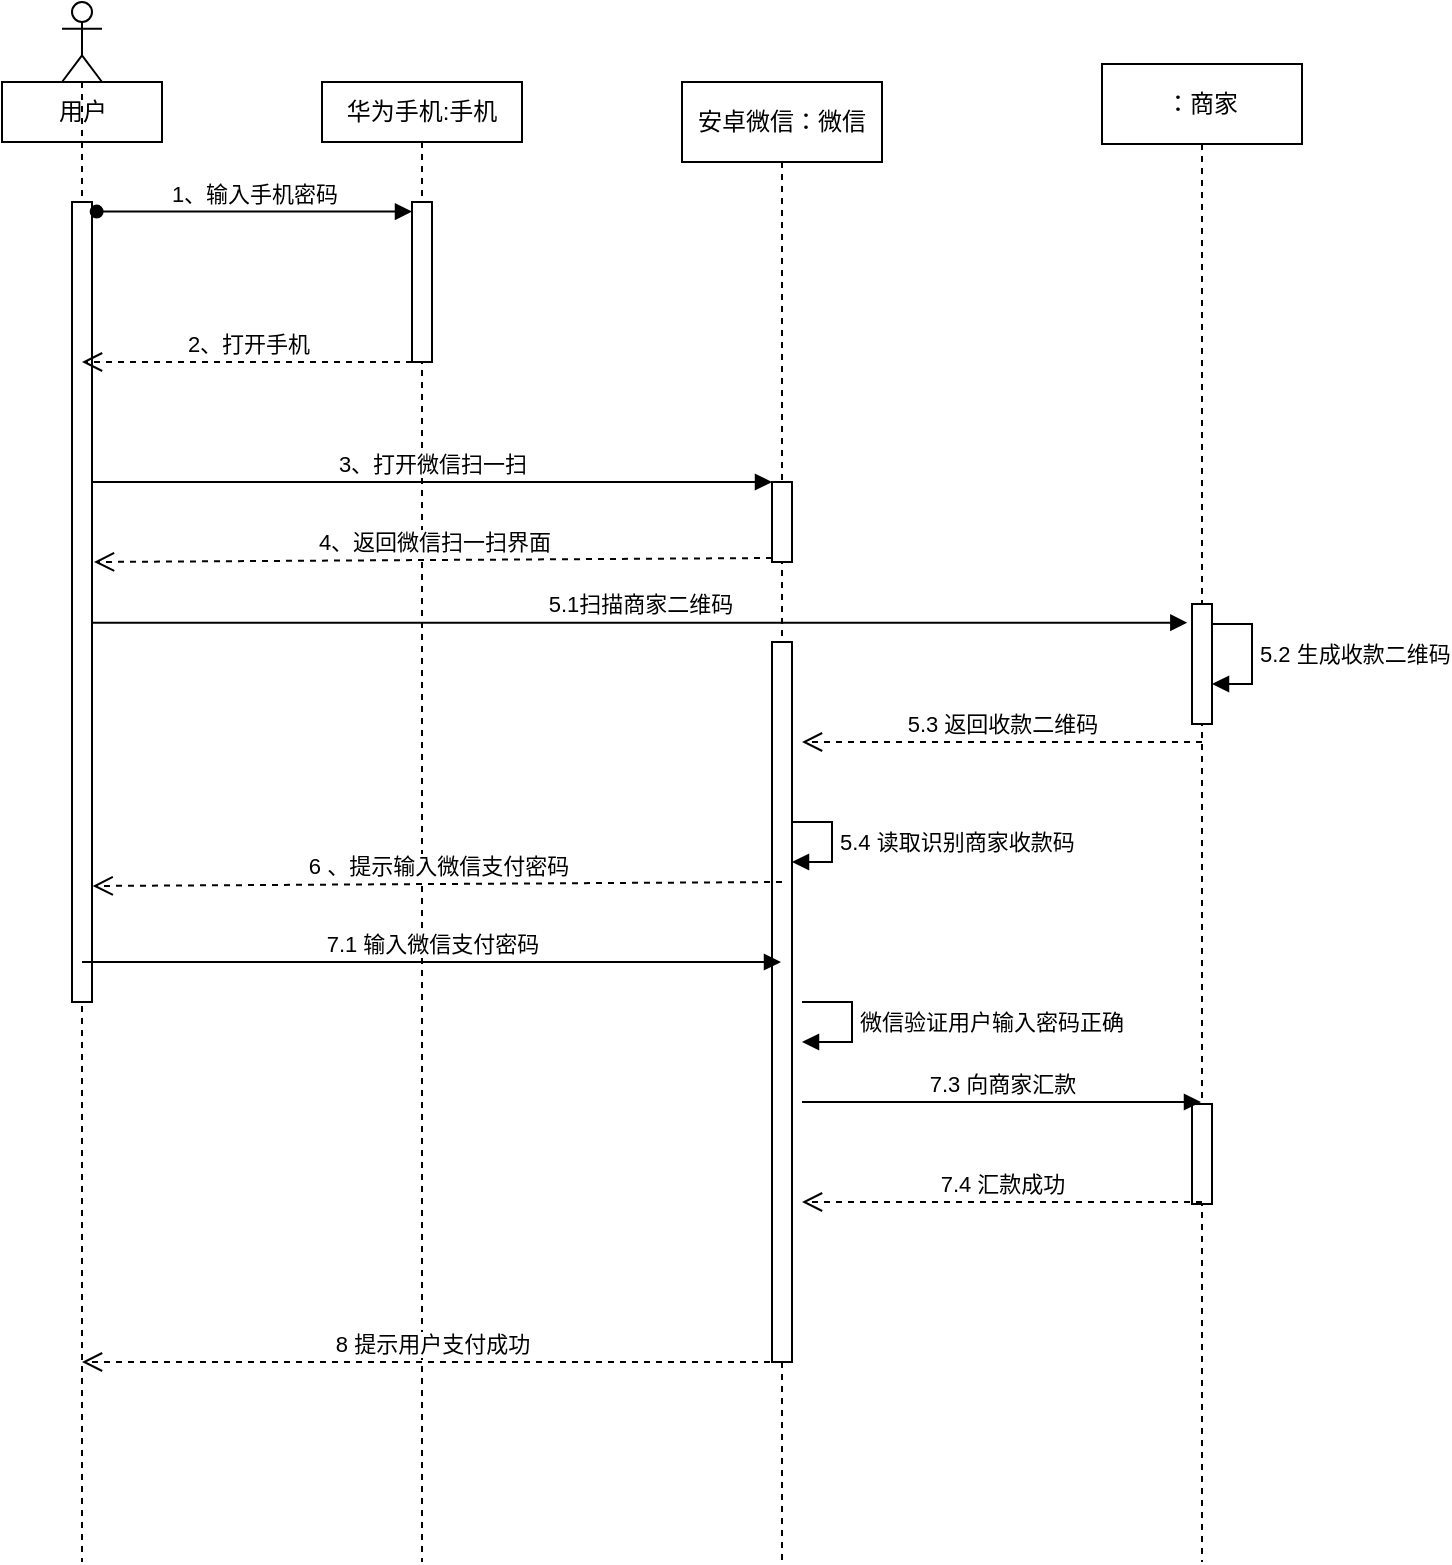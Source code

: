 <mxfile version="14.1.8" type="github">
  <diagram id="hjX_5U7KJX6G9EyLcVMR" name="Page-1">
    <mxGraphModel dx="782" dy="435" grid="1" gridSize="10" guides="1" tooltips="1" connect="1" arrows="1" fold="1" page="1" pageScale="1" pageWidth="827" pageHeight="1169" math="0" shadow="0">
      <root>
        <mxCell id="0" />
        <mxCell id="1" parent="0" />
        <mxCell id="jlFk0oNnWtsrBsCmDFI0-4" value="用户" style="html=1;" vertex="1" parent="1">
          <mxGeometry x="40" y="40" width="80" height="30" as="geometry" />
        </mxCell>
        <mxCell id="jlFk0oNnWtsrBsCmDFI0-5" value="" style="shape=umlLifeline;participant=umlActor;perimeter=lifelinePerimeter;whiteSpace=wrap;html=1;container=1;collapsible=0;recursiveResize=0;verticalAlign=top;spacingTop=36;outlineConnect=0;" vertex="1" parent="1">
          <mxGeometry x="70" width="20" height="780" as="geometry" />
        </mxCell>
        <mxCell id="jlFk0oNnWtsrBsCmDFI0-6" value="" style="html=1;points=[];perimeter=orthogonalPerimeter;" vertex="1" parent="jlFk0oNnWtsrBsCmDFI0-5">
          <mxGeometry x="5" y="100" width="10" height="400" as="geometry" />
        </mxCell>
        <mxCell id="jlFk0oNnWtsrBsCmDFI0-8" value="华为手机:手机" style="shape=umlLifeline;perimeter=lifelinePerimeter;whiteSpace=wrap;html=1;container=1;collapsible=0;recursiveResize=0;outlineConnect=0;size=30;" vertex="1" parent="1">
          <mxGeometry x="200" y="40" width="100" height="740" as="geometry" />
        </mxCell>
        <mxCell id="jlFk0oNnWtsrBsCmDFI0-10" value="" style="html=1;points=[];perimeter=orthogonalPerimeter;" vertex="1" parent="jlFk0oNnWtsrBsCmDFI0-8">
          <mxGeometry x="45" y="60" width="10" height="80" as="geometry" />
        </mxCell>
        <mxCell id="jlFk0oNnWtsrBsCmDFI0-11" value="1、输入手机密码" style="html=1;verticalAlign=bottom;startArrow=oval;endArrow=block;exitX=1.233;exitY=0.012;exitDx=0;exitDy=0;exitPerimeter=0;" edge="1" target="jlFk0oNnWtsrBsCmDFI0-10" parent="1" source="jlFk0oNnWtsrBsCmDFI0-6">
          <mxGeometry relative="1" as="geometry">
            <mxPoint x="190" y="100" as="sourcePoint" />
          </mxGeometry>
        </mxCell>
        <mxCell id="jlFk0oNnWtsrBsCmDFI0-14" value="2、打开手机" style="html=1;verticalAlign=bottom;endArrow=open;dashed=1;endSize=8;exitX=0;exitY=0.95;" edge="1" parent="1" target="jlFk0oNnWtsrBsCmDFI0-5">
          <mxGeometry relative="1" as="geometry">
            <mxPoint x="-10" y="250" as="targetPoint" />
            <mxPoint x="245" y="180" as="sourcePoint" />
          </mxGeometry>
        </mxCell>
        <mxCell id="jlFk0oNnWtsrBsCmDFI0-15" value="安卓微信：微信" style="shape=umlLifeline;perimeter=lifelinePerimeter;whiteSpace=wrap;html=1;container=1;collapsible=0;recursiveResize=0;outlineConnect=0;" vertex="1" parent="1">
          <mxGeometry x="380" y="40" width="100" height="740" as="geometry" />
        </mxCell>
        <mxCell id="jlFk0oNnWtsrBsCmDFI0-21" value="" style="html=1;points=[];perimeter=orthogonalPerimeter;" vertex="1" parent="jlFk0oNnWtsrBsCmDFI0-15">
          <mxGeometry x="45" y="200" width="10" height="40" as="geometry" />
        </mxCell>
        <mxCell id="jlFk0oNnWtsrBsCmDFI0-34" value="" style="html=1;points=[];perimeter=orthogonalPerimeter;" vertex="1" parent="jlFk0oNnWtsrBsCmDFI0-15">
          <mxGeometry x="45" y="280" width="10" height="360" as="geometry" />
        </mxCell>
        <mxCell id="jlFk0oNnWtsrBsCmDFI0-22" value="3、打开微信扫一扫" style="html=1;verticalAlign=bottom;endArrow=block;entryX=0;entryY=0;" edge="1" target="jlFk0oNnWtsrBsCmDFI0-21" parent="1" source="jlFk0oNnWtsrBsCmDFI0-6">
          <mxGeometry relative="1" as="geometry">
            <mxPoint x="90" y="240" as="sourcePoint" />
          </mxGeometry>
        </mxCell>
        <mxCell id="jlFk0oNnWtsrBsCmDFI0-23" value="4、返回微信扫一扫界面" style="html=1;verticalAlign=bottom;endArrow=open;dashed=1;endSize=8;exitX=0;exitY=0.95;entryX=1.1;entryY=0.45;entryDx=0;entryDy=0;entryPerimeter=0;" edge="1" source="jlFk0oNnWtsrBsCmDFI0-21" parent="1" target="jlFk0oNnWtsrBsCmDFI0-6">
          <mxGeometry relative="1" as="geometry">
            <mxPoint x="355" y="316" as="targetPoint" />
          </mxGeometry>
        </mxCell>
        <mxCell id="jlFk0oNnWtsrBsCmDFI0-24" value="：商家" style="shape=umlLifeline;perimeter=lifelinePerimeter;whiteSpace=wrap;html=1;container=1;collapsible=0;recursiveResize=0;outlineConnect=0;" vertex="1" parent="1">
          <mxGeometry x="590" y="31" width="100" height="749" as="geometry" />
        </mxCell>
        <mxCell id="jlFk0oNnWtsrBsCmDFI0-25" value="" style="html=1;points=[];perimeter=orthogonalPerimeter;" vertex="1" parent="jlFk0oNnWtsrBsCmDFI0-24">
          <mxGeometry x="45" y="270" width="10" height="60" as="geometry" />
        </mxCell>
        <mxCell id="jlFk0oNnWtsrBsCmDFI0-26" value="5.2 生成收款二维码" style="edgeStyle=orthogonalEdgeStyle;html=1;align=left;spacingLeft=2;endArrow=block;rounded=0;" edge="1" parent="jlFk0oNnWtsrBsCmDFI0-24" source="jlFk0oNnWtsrBsCmDFI0-25">
          <mxGeometry relative="1" as="geometry">
            <mxPoint x="50" y="260" as="sourcePoint" />
            <Array as="points">
              <mxPoint x="75" y="280" />
              <mxPoint x="75" y="310" />
            </Array>
            <mxPoint x="55" y="310" as="targetPoint" />
          </mxGeometry>
        </mxCell>
        <mxCell id="jlFk0oNnWtsrBsCmDFI0-47" value="" style="html=1;points=[];perimeter=orthogonalPerimeter;" vertex="1" parent="jlFk0oNnWtsrBsCmDFI0-24">
          <mxGeometry x="45" y="520" width="10" height="50" as="geometry" />
        </mxCell>
        <mxCell id="jlFk0oNnWtsrBsCmDFI0-31" value="5.1扫描商家二维码" style="html=1;verticalAlign=bottom;endArrow=block;entryX=-0.233;entryY=0.156;entryDx=0;entryDy=0;entryPerimeter=0;" edge="1" parent="1" source="jlFk0oNnWtsrBsCmDFI0-6" target="jlFk0oNnWtsrBsCmDFI0-25">
          <mxGeometry width="80" relative="1" as="geometry">
            <mxPoint x="340" y="340" as="sourcePoint" />
            <mxPoint x="420" y="340" as="targetPoint" />
          </mxGeometry>
        </mxCell>
        <mxCell id="jlFk0oNnWtsrBsCmDFI0-35" value="5.3 返回收款二维码" style="html=1;verticalAlign=bottom;endArrow=open;dashed=1;endSize=8;" edge="1" parent="1">
          <mxGeometry relative="1" as="geometry">
            <mxPoint x="640" y="370" as="sourcePoint" />
            <mxPoint x="440" y="370" as="targetPoint" />
          </mxGeometry>
        </mxCell>
        <mxCell id="jlFk0oNnWtsrBsCmDFI0-37" value="5.4 读取识别商家收款码" style="edgeStyle=orthogonalEdgeStyle;html=1;align=left;spacingLeft=2;endArrow=block;rounded=0;entryX=1;entryY=0;" edge="1" parent="1">
          <mxGeometry relative="1" as="geometry">
            <mxPoint x="435" y="410" as="sourcePoint" />
            <Array as="points">
              <mxPoint x="455" y="410" />
            </Array>
            <mxPoint x="435" y="430" as="targetPoint" />
          </mxGeometry>
        </mxCell>
        <mxCell id="jlFk0oNnWtsrBsCmDFI0-38" value="6 、提示输入微信支付密码" style="html=1;verticalAlign=bottom;endArrow=open;dashed=1;endSize=8;entryX=1.033;entryY=0.855;entryDx=0;entryDy=0;entryPerimeter=0;" edge="1" parent="1" target="jlFk0oNnWtsrBsCmDFI0-6">
          <mxGeometry relative="1" as="geometry">
            <mxPoint x="430" y="440" as="sourcePoint" />
            <mxPoint x="350" y="440" as="targetPoint" />
          </mxGeometry>
        </mxCell>
        <mxCell id="jlFk0oNnWtsrBsCmDFI0-40" value="7.1 输入微信支付密码" style="html=1;verticalAlign=bottom;endArrow=block;" edge="1" parent="1" target="jlFk0oNnWtsrBsCmDFI0-15">
          <mxGeometry width="80" relative="1" as="geometry">
            <mxPoint x="80" y="480" as="sourcePoint" />
            <mxPoint x="160" y="480" as="targetPoint" />
          </mxGeometry>
        </mxCell>
        <mxCell id="jlFk0oNnWtsrBsCmDFI0-43" value="微信验证用户输入密码正确" style="edgeStyle=orthogonalEdgeStyle;html=1;align=left;spacingLeft=2;endArrow=block;rounded=0;" edge="1" parent="1">
          <mxGeometry relative="1" as="geometry">
            <mxPoint x="440" y="500" as="sourcePoint" />
            <Array as="points">
              <mxPoint x="465" y="500" />
            </Array>
            <mxPoint x="440" y="520" as="targetPoint" />
          </mxGeometry>
        </mxCell>
        <mxCell id="jlFk0oNnWtsrBsCmDFI0-44" value="7.3 向商家汇款" style="html=1;verticalAlign=bottom;endArrow=block;" edge="1" parent="1" target="jlFk0oNnWtsrBsCmDFI0-24">
          <mxGeometry width="80" relative="1" as="geometry">
            <mxPoint x="440" y="550" as="sourcePoint" />
            <mxPoint x="520" y="550" as="targetPoint" />
          </mxGeometry>
        </mxCell>
        <mxCell id="jlFk0oNnWtsrBsCmDFI0-48" value="7.4 汇款成功" style="html=1;verticalAlign=bottom;endArrow=open;dashed=1;endSize=8;" edge="1" parent="1">
          <mxGeometry relative="1" as="geometry">
            <mxPoint x="640" y="600" as="sourcePoint" />
            <mxPoint x="440" y="600" as="targetPoint" />
          </mxGeometry>
        </mxCell>
        <mxCell id="jlFk0oNnWtsrBsCmDFI0-49" value="8 提示用户支付成功" style="html=1;verticalAlign=bottom;endArrow=open;dashed=1;endSize=8;" edge="1" parent="1" target="jlFk0oNnWtsrBsCmDFI0-5">
          <mxGeometry relative="1" as="geometry">
            <mxPoint x="430" y="680" as="sourcePoint" />
            <mxPoint x="350" y="680" as="targetPoint" />
          </mxGeometry>
        </mxCell>
      </root>
    </mxGraphModel>
  </diagram>
</mxfile>
